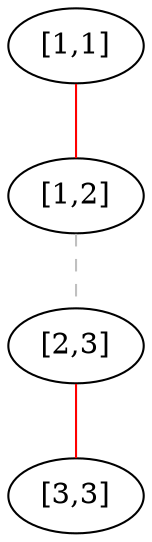 graph G {
  a [label="[1,1]"]
  b [label="[1,2]"]
  c [label="[2,3]"]
  d [label="[3,3]"]

  a -- b [color=red]
  b -- c [color=gray, style=dashed]
  c -- d [color=red]
}
